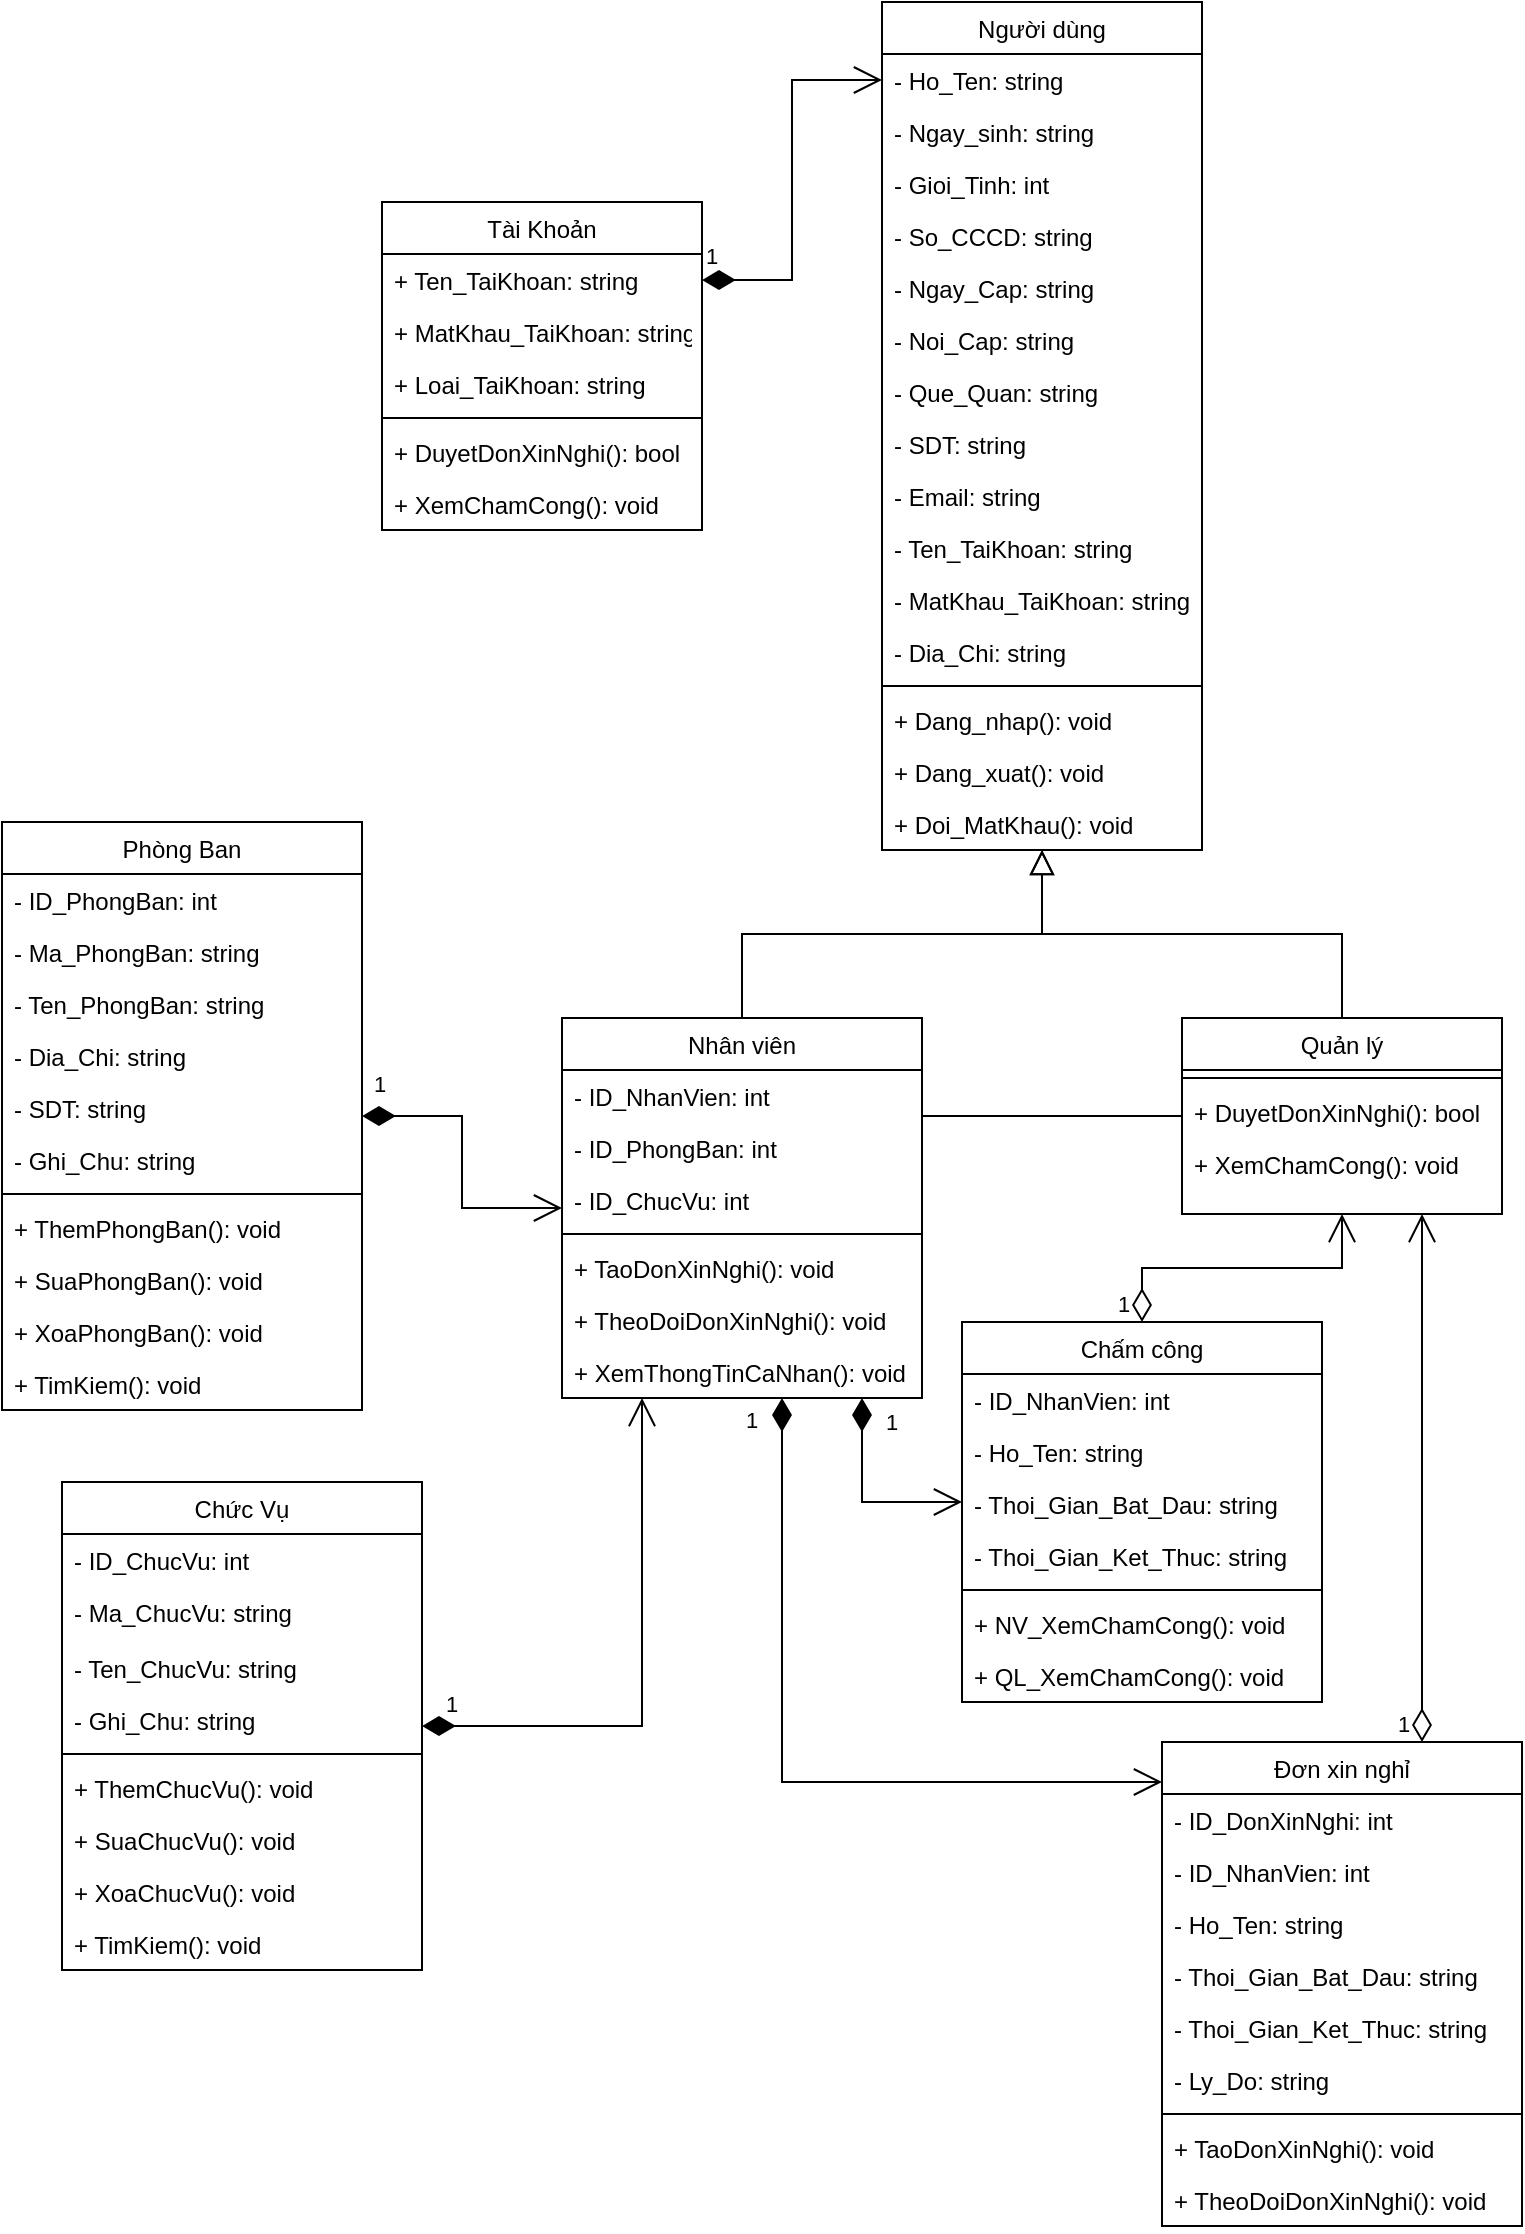 <mxfile version="24.9.1">
  <diagram id="C5RBs43oDa-KdzZeNtuy" name="Page-1">
    <mxGraphModel dx="2927" dy="1044" grid="1" gridSize="10" guides="1" tooltips="1" connect="1" arrows="1" fold="1" page="1" pageScale="1" pageWidth="827" pageHeight="1169" math="0" shadow="0">
      <root>
        <mxCell id="WIyWlLk6GJQsqaUBKTNV-0" />
        <mxCell id="WIyWlLk6GJQsqaUBKTNV-1" parent="WIyWlLk6GJQsqaUBKTNV-0" />
        <mxCell id="zkfFHV4jXpPFQw0GAbJ--0" value="Người dùng" style="swimlane;fontStyle=0;align=center;verticalAlign=top;childLayout=stackLayout;horizontal=1;startSize=26;horizontalStack=0;resizeParent=1;resizeLast=0;collapsible=1;marginBottom=0;rounded=0;shadow=0;strokeWidth=1;" parent="WIyWlLk6GJQsqaUBKTNV-1" vertex="1">
          <mxGeometry x="160" y="20" width="160" height="424" as="geometry">
            <mxRectangle x="230" y="140" width="160" height="26" as="alternateBounds" />
          </mxGeometry>
        </mxCell>
        <mxCell id="zkfFHV4jXpPFQw0GAbJ--1" value="- Ho_Ten: string" style="text;align=left;verticalAlign=top;spacingLeft=4;spacingRight=4;overflow=hidden;rotatable=0;points=[[0,0.5],[1,0.5]];portConstraint=eastwest;" parent="zkfFHV4jXpPFQw0GAbJ--0" vertex="1">
          <mxGeometry y="26" width="160" height="26" as="geometry" />
        </mxCell>
        <mxCell id="zkfFHV4jXpPFQw0GAbJ--2" value="- Ngay_sinh: string" style="text;align=left;verticalAlign=top;spacingLeft=4;spacingRight=4;overflow=hidden;rotatable=0;points=[[0,0.5],[1,0.5]];portConstraint=eastwest;rounded=0;shadow=0;html=0;" parent="zkfFHV4jXpPFQw0GAbJ--0" vertex="1">
          <mxGeometry y="52" width="160" height="26" as="geometry" />
        </mxCell>
        <mxCell id="fnEAp5z05uUQ6ZyN2LRO-5" value="- Gioi_Tinh: int" style="text;align=left;verticalAlign=top;spacingLeft=4;spacingRight=4;overflow=hidden;rotatable=0;points=[[0,0.5],[1,0.5]];portConstraint=eastwest;rounded=0;shadow=0;html=0;" vertex="1" parent="zkfFHV4jXpPFQw0GAbJ--0">
          <mxGeometry y="78" width="160" height="26" as="geometry" />
        </mxCell>
        <mxCell id="fnEAp5z05uUQ6ZyN2LRO-7" value="- So_CCCD: string" style="text;align=left;verticalAlign=top;spacingLeft=4;spacingRight=4;overflow=hidden;rotatable=0;points=[[0,0.5],[1,0.5]];portConstraint=eastwest;rounded=0;shadow=0;html=0;" vertex="1" parent="zkfFHV4jXpPFQw0GAbJ--0">
          <mxGeometry y="104" width="160" height="26" as="geometry" />
        </mxCell>
        <mxCell id="fnEAp5z05uUQ6ZyN2LRO-8" value="- Ngay_Cap: string" style="text;align=left;verticalAlign=top;spacingLeft=4;spacingRight=4;overflow=hidden;rotatable=0;points=[[0,0.5],[1,0.5]];portConstraint=eastwest;rounded=0;shadow=0;html=0;" vertex="1" parent="zkfFHV4jXpPFQw0GAbJ--0">
          <mxGeometry y="130" width="160" height="26" as="geometry" />
        </mxCell>
        <mxCell id="fnEAp5z05uUQ6ZyN2LRO-6" value="- Noi_Cap: string" style="text;align=left;verticalAlign=top;spacingLeft=4;spacingRight=4;overflow=hidden;rotatable=0;points=[[0,0.5],[1,0.5]];portConstraint=eastwest;rounded=0;shadow=0;html=0;" vertex="1" parent="zkfFHV4jXpPFQw0GAbJ--0">
          <mxGeometry y="156" width="160" height="26" as="geometry" />
        </mxCell>
        <mxCell id="zkfFHV4jXpPFQw0GAbJ--3" value="- Que_Quan: string" style="text;align=left;verticalAlign=top;spacingLeft=4;spacingRight=4;overflow=hidden;rotatable=0;points=[[0,0.5],[1,0.5]];portConstraint=eastwest;rounded=0;shadow=0;html=0;" parent="zkfFHV4jXpPFQw0GAbJ--0" vertex="1">
          <mxGeometry y="182" width="160" height="26" as="geometry" />
        </mxCell>
        <mxCell id="fnEAp5z05uUQ6ZyN2LRO-9" value="- SDT: string" style="text;align=left;verticalAlign=top;spacingLeft=4;spacingRight=4;overflow=hidden;rotatable=0;points=[[0,0.5],[1,0.5]];portConstraint=eastwest;rounded=0;shadow=0;html=0;" vertex="1" parent="zkfFHV4jXpPFQw0GAbJ--0">
          <mxGeometry y="208" width="160" height="26" as="geometry" />
        </mxCell>
        <mxCell id="fnEAp5z05uUQ6ZyN2LRO-11" value="- Email: string" style="text;align=left;verticalAlign=top;spacingLeft=4;spacingRight=4;overflow=hidden;rotatable=0;points=[[0,0.5],[1,0.5]];portConstraint=eastwest;rounded=0;shadow=0;html=0;" vertex="1" parent="zkfFHV4jXpPFQw0GAbJ--0">
          <mxGeometry y="234" width="160" height="26" as="geometry" />
        </mxCell>
        <mxCell id="fnEAp5z05uUQ6ZyN2LRO-18" value="- Ten_TaiKhoan: string" style="text;align=left;verticalAlign=top;spacingLeft=4;spacingRight=4;overflow=hidden;rotatable=0;points=[[0,0.5],[1,0.5]];portConstraint=eastwest;rounded=0;shadow=0;html=0;" vertex="1" parent="zkfFHV4jXpPFQw0GAbJ--0">
          <mxGeometry y="260" width="160" height="26" as="geometry" />
        </mxCell>
        <mxCell id="fnEAp5z05uUQ6ZyN2LRO-19" value="- MatKhau_TaiKhoan: string" style="text;align=left;verticalAlign=top;spacingLeft=4;spacingRight=4;overflow=hidden;rotatable=0;points=[[0,0.5],[1,0.5]];portConstraint=eastwest;rounded=0;shadow=0;html=0;" vertex="1" parent="zkfFHV4jXpPFQw0GAbJ--0">
          <mxGeometry y="286" width="160" height="26" as="geometry" />
        </mxCell>
        <mxCell id="fnEAp5z05uUQ6ZyN2LRO-10" value="- Dia_Chi: string" style="text;align=left;verticalAlign=top;spacingLeft=4;spacingRight=4;overflow=hidden;rotatable=0;points=[[0,0.5],[1,0.5]];portConstraint=eastwest;rounded=0;shadow=0;html=0;" vertex="1" parent="zkfFHV4jXpPFQw0GAbJ--0">
          <mxGeometry y="312" width="160" height="26" as="geometry" />
        </mxCell>
        <mxCell id="zkfFHV4jXpPFQw0GAbJ--4" value="" style="line;html=1;strokeWidth=1;align=left;verticalAlign=middle;spacingTop=-1;spacingLeft=3;spacingRight=3;rotatable=0;labelPosition=right;points=[];portConstraint=eastwest;" parent="zkfFHV4jXpPFQw0GAbJ--0" vertex="1">
          <mxGeometry y="338" width="160" height="8" as="geometry" />
        </mxCell>
        <mxCell id="fnEAp5z05uUQ6ZyN2LRO-12" value="+ Dang_nhap(): void" style="text;align=left;verticalAlign=top;spacingLeft=4;spacingRight=4;overflow=hidden;rotatable=0;points=[[0,0.5],[1,0.5]];portConstraint=eastwest;rounded=0;shadow=0;html=0;" vertex="1" parent="zkfFHV4jXpPFQw0GAbJ--0">
          <mxGeometry y="346" width="160" height="26" as="geometry" />
        </mxCell>
        <mxCell id="fnEAp5z05uUQ6ZyN2LRO-13" value="+ Dang_xuat(): void" style="text;align=left;verticalAlign=top;spacingLeft=4;spacingRight=4;overflow=hidden;rotatable=0;points=[[0,0.5],[1,0.5]];portConstraint=eastwest;rounded=0;shadow=0;html=0;" vertex="1" parent="zkfFHV4jXpPFQw0GAbJ--0">
          <mxGeometry y="372" width="160" height="26" as="geometry" />
        </mxCell>
        <mxCell id="fnEAp5z05uUQ6ZyN2LRO-14" value="+ Doi_MatKhau(): void" style="text;align=left;verticalAlign=top;spacingLeft=4;spacingRight=4;overflow=hidden;rotatable=0;points=[[0,0.5],[1,0.5]];portConstraint=eastwest;rounded=0;shadow=0;html=0;" vertex="1" parent="zkfFHV4jXpPFQw0GAbJ--0">
          <mxGeometry y="398" width="160" height="26" as="geometry" />
        </mxCell>
        <mxCell id="zkfFHV4jXpPFQw0GAbJ--6" value="Nhân viên" style="swimlane;fontStyle=0;align=center;verticalAlign=top;childLayout=stackLayout;horizontal=1;startSize=26;horizontalStack=0;resizeParent=1;resizeLast=0;collapsible=1;marginBottom=0;rounded=0;shadow=0;strokeWidth=1;" parent="WIyWlLk6GJQsqaUBKTNV-1" vertex="1">
          <mxGeometry y="528" width="180" height="190" as="geometry">
            <mxRectangle x="130" y="380" width="160" height="26" as="alternateBounds" />
          </mxGeometry>
        </mxCell>
        <mxCell id="zkfFHV4jXpPFQw0GAbJ--7" value="- ID_NhanVien: int" style="text;align=left;verticalAlign=top;spacingLeft=4;spacingRight=4;overflow=hidden;rotatable=0;points=[[0,0.5],[1,0.5]];portConstraint=eastwest;" parent="zkfFHV4jXpPFQw0GAbJ--6" vertex="1">
          <mxGeometry y="26" width="180" height="26" as="geometry" />
        </mxCell>
        <mxCell id="zkfFHV4jXpPFQw0GAbJ--8" value="- ID_PhongBan: int" style="text;align=left;verticalAlign=top;spacingLeft=4;spacingRight=4;overflow=hidden;rotatable=0;points=[[0,0.5],[1,0.5]];portConstraint=eastwest;rounded=0;shadow=0;html=0;" parent="zkfFHV4jXpPFQw0GAbJ--6" vertex="1">
          <mxGeometry y="52" width="180" height="26" as="geometry" />
        </mxCell>
        <mxCell id="fnEAp5z05uUQ6ZyN2LRO-16" value="- ID_ChucVu: int" style="text;align=left;verticalAlign=top;spacingLeft=4;spacingRight=4;overflow=hidden;rotatable=0;points=[[0,0.5],[1,0.5]];portConstraint=eastwest;rounded=0;shadow=0;html=0;" vertex="1" parent="zkfFHV4jXpPFQw0GAbJ--6">
          <mxGeometry y="78" width="180" height="26" as="geometry" />
        </mxCell>
        <mxCell id="zkfFHV4jXpPFQw0GAbJ--9" value="" style="line;html=1;strokeWidth=1;align=left;verticalAlign=middle;spacingTop=-1;spacingLeft=3;spacingRight=3;rotatable=0;labelPosition=right;points=[];portConstraint=eastwest;" parent="zkfFHV4jXpPFQw0GAbJ--6" vertex="1">
          <mxGeometry y="104" width="180" height="8" as="geometry" />
        </mxCell>
        <mxCell id="fnEAp5z05uUQ6ZyN2LRO-22" value="+ TaoDonXinNghi(): void" style="text;align=left;verticalAlign=top;spacingLeft=4;spacingRight=4;overflow=hidden;rotatable=0;points=[[0,0.5],[1,0.5]];portConstraint=eastwest;" vertex="1" parent="zkfFHV4jXpPFQw0GAbJ--6">
          <mxGeometry y="112" width="180" height="26" as="geometry" />
        </mxCell>
        <mxCell id="fnEAp5z05uUQ6ZyN2LRO-23" value="+ TheoDoiDonXinNghi(): void" style="text;align=left;verticalAlign=top;spacingLeft=4;spacingRight=4;overflow=hidden;rotatable=0;points=[[0,0.5],[1,0.5]];portConstraint=eastwest;" vertex="1" parent="zkfFHV4jXpPFQw0GAbJ--6">
          <mxGeometry y="138" width="180" height="26" as="geometry" />
        </mxCell>
        <mxCell id="fnEAp5z05uUQ6ZyN2LRO-24" value="+ XemThongTinCaNhan(): void" style="text;align=left;verticalAlign=top;spacingLeft=4;spacingRight=4;overflow=hidden;rotatable=0;points=[[0,0.5],[1,0.5]];portConstraint=eastwest;" vertex="1" parent="zkfFHV4jXpPFQw0GAbJ--6">
          <mxGeometry y="164" width="180" height="26" as="geometry" />
        </mxCell>
        <mxCell id="zkfFHV4jXpPFQw0GAbJ--12" value="" style="endArrow=block;endSize=10;endFill=0;shadow=0;strokeWidth=1;rounded=0;curved=0;edgeStyle=elbowEdgeStyle;elbow=vertical;" parent="WIyWlLk6GJQsqaUBKTNV-1" source="zkfFHV4jXpPFQw0GAbJ--6" target="zkfFHV4jXpPFQw0GAbJ--0" edge="1">
          <mxGeometry width="160" relative="1" as="geometry">
            <mxPoint x="200" y="515" as="sourcePoint" />
            <mxPoint x="300" y="570" as="targetPoint" />
          </mxGeometry>
        </mxCell>
        <mxCell id="zkfFHV4jXpPFQw0GAbJ--13" value="Quản lý" style="swimlane;fontStyle=0;align=center;verticalAlign=top;childLayout=stackLayout;horizontal=1;startSize=26;horizontalStack=0;resizeParent=1;resizeLast=0;collapsible=1;marginBottom=0;rounded=0;shadow=0;strokeWidth=1;" parent="WIyWlLk6GJQsqaUBKTNV-1" vertex="1">
          <mxGeometry x="310" y="528" width="160" height="98" as="geometry">
            <mxRectangle x="340" y="380" width="170" height="26" as="alternateBounds" />
          </mxGeometry>
        </mxCell>
        <mxCell id="zkfFHV4jXpPFQw0GAbJ--15" value="" style="line;html=1;strokeWidth=1;align=left;verticalAlign=middle;spacingTop=-1;spacingLeft=3;spacingRight=3;rotatable=0;labelPosition=right;points=[];portConstraint=eastwest;" parent="zkfFHV4jXpPFQw0GAbJ--13" vertex="1">
          <mxGeometry y="26" width="160" height="8" as="geometry" />
        </mxCell>
        <mxCell id="fnEAp5z05uUQ6ZyN2LRO-20" value="+ DuyetDonXinNghi(): bool" style="text;align=left;verticalAlign=top;spacingLeft=4;spacingRight=4;overflow=hidden;rotatable=0;points=[[0,0.5],[1,0.5]];portConstraint=eastwest;" vertex="1" parent="zkfFHV4jXpPFQw0GAbJ--13">
          <mxGeometry y="34" width="160" height="26" as="geometry" />
        </mxCell>
        <mxCell id="fnEAp5z05uUQ6ZyN2LRO-21" value="+ XemChamCong(): void" style="text;align=left;verticalAlign=top;spacingLeft=4;spacingRight=4;overflow=hidden;rotatable=0;points=[[0,0.5],[1,0.5]];portConstraint=eastwest;" vertex="1" parent="zkfFHV4jXpPFQw0GAbJ--13">
          <mxGeometry y="60" width="160" height="26" as="geometry" />
        </mxCell>
        <mxCell id="zkfFHV4jXpPFQw0GAbJ--16" value="" style="endArrow=block;endSize=10;endFill=0;shadow=0;strokeWidth=1;rounded=0;curved=0;edgeStyle=elbowEdgeStyle;elbow=vertical;" parent="WIyWlLk6GJQsqaUBKTNV-1" source="zkfFHV4jXpPFQw0GAbJ--13" target="zkfFHV4jXpPFQw0GAbJ--0" edge="1">
          <mxGeometry width="160" relative="1" as="geometry">
            <mxPoint x="210" y="685" as="sourcePoint" />
            <mxPoint x="300" y="570" as="targetPoint" />
          </mxGeometry>
        </mxCell>
        <mxCell id="fnEAp5z05uUQ6ZyN2LRO-28" value="" style="endArrow=none;html=1;rounded=0;entryX=0;entryY=0.5;entryDx=0;entryDy=0;" edge="1" parent="WIyWlLk6GJQsqaUBKTNV-1" target="zkfFHV4jXpPFQw0GAbJ--13">
          <mxGeometry width="50" height="50" relative="1" as="geometry">
            <mxPoint x="180" y="577" as="sourcePoint" />
            <mxPoint x="360" y="720.5" as="targetPoint" />
          </mxGeometry>
        </mxCell>
        <mxCell id="fnEAp5z05uUQ6ZyN2LRO-29" value="Chức Vụ" style="swimlane;fontStyle=0;align=center;verticalAlign=top;childLayout=stackLayout;horizontal=1;startSize=26;horizontalStack=0;resizeParent=1;resizeLast=0;collapsible=1;marginBottom=0;rounded=0;shadow=0;strokeWidth=1;" vertex="1" parent="WIyWlLk6GJQsqaUBKTNV-1">
          <mxGeometry x="-250" y="760" width="180" height="244" as="geometry">
            <mxRectangle x="130" y="380" width="160" height="26" as="alternateBounds" />
          </mxGeometry>
        </mxCell>
        <mxCell id="fnEAp5z05uUQ6ZyN2LRO-32" value="- ID_ChucVu: int" style="text;align=left;verticalAlign=top;spacingLeft=4;spacingRight=4;overflow=hidden;rotatable=0;points=[[0,0.5],[1,0.5]];portConstraint=eastwest;rounded=0;shadow=0;html=0;" vertex="1" parent="fnEAp5z05uUQ6ZyN2LRO-29">
          <mxGeometry y="26" width="180" height="26" as="geometry" />
        </mxCell>
        <mxCell id="fnEAp5z05uUQ6ZyN2LRO-30" value="- Ma_ChucVu: string" style="text;align=left;verticalAlign=top;spacingLeft=4;spacingRight=4;overflow=hidden;rotatable=0;points=[[0,0.5],[1,0.5]];portConstraint=eastwest;" vertex="1" parent="fnEAp5z05uUQ6ZyN2LRO-29">
          <mxGeometry y="52" width="180" height="28" as="geometry" />
        </mxCell>
        <mxCell id="fnEAp5z05uUQ6ZyN2LRO-31" value="- Ten_ChucVu: string" style="text;align=left;verticalAlign=top;spacingLeft=4;spacingRight=4;overflow=hidden;rotatable=0;points=[[0,0.5],[1,0.5]];portConstraint=eastwest;rounded=0;shadow=0;html=0;" vertex="1" parent="fnEAp5z05uUQ6ZyN2LRO-29">
          <mxGeometry y="80" width="180" height="26" as="geometry" />
        </mxCell>
        <mxCell id="fnEAp5z05uUQ6ZyN2LRO-37" value="- Ghi_Chu: string" style="text;align=left;verticalAlign=top;spacingLeft=4;spacingRight=4;overflow=hidden;rotatable=0;points=[[0,0.5],[1,0.5]];portConstraint=eastwest;rounded=0;shadow=0;html=0;" vertex="1" parent="fnEAp5z05uUQ6ZyN2LRO-29">
          <mxGeometry y="106" width="180" height="26" as="geometry" />
        </mxCell>
        <mxCell id="fnEAp5z05uUQ6ZyN2LRO-33" value="" style="line;html=1;strokeWidth=1;align=left;verticalAlign=middle;spacingTop=-1;spacingLeft=3;spacingRight=3;rotatable=0;labelPosition=right;points=[];portConstraint=eastwest;" vertex="1" parent="fnEAp5z05uUQ6ZyN2LRO-29">
          <mxGeometry y="132" width="180" height="8" as="geometry" />
        </mxCell>
        <mxCell id="fnEAp5z05uUQ6ZyN2LRO-34" value="+ ThemChucVu(): void" style="text;align=left;verticalAlign=top;spacingLeft=4;spacingRight=4;overflow=hidden;rotatable=0;points=[[0,0.5],[1,0.5]];portConstraint=eastwest;" vertex="1" parent="fnEAp5z05uUQ6ZyN2LRO-29">
          <mxGeometry y="140" width="180" height="26" as="geometry" />
        </mxCell>
        <mxCell id="fnEAp5z05uUQ6ZyN2LRO-35" value="+ SuaChucVu(): void" style="text;align=left;verticalAlign=top;spacingLeft=4;spacingRight=4;overflow=hidden;rotatable=0;points=[[0,0.5],[1,0.5]];portConstraint=eastwest;" vertex="1" parent="fnEAp5z05uUQ6ZyN2LRO-29">
          <mxGeometry y="166" width="180" height="26" as="geometry" />
        </mxCell>
        <mxCell id="fnEAp5z05uUQ6ZyN2LRO-36" value="+ XoaChucVu(): void" style="text;align=left;verticalAlign=top;spacingLeft=4;spacingRight=4;overflow=hidden;rotatable=0;points=[[0,0.5],[1,0.5]];portConstraint=eastwest;" vertex="1" parent="fnEAp5z05uUQ6ZyN2LRO-29">
          <mxGeometry y="192" width="180" height="26" as="geometry" />
        </mxCell>
        <mxCell id="fnEAp5z05uUQ6ZyN2LRO-38" value="+ TimKiem(): void" style="text;align=left;verticalAlign=top;spacingLeft=4;spacingRight=4;overflow=hidden;rotatable=0;points=[[0,0.5],[1,0.5]];portConstraint=eastwest;" vertex="1" parent="fnEAp5z05uUQ6ZyN2LRO-29">
          <mxGeometry y="218" width="180" height="26" as="geometry" />
        </mxCell>
        <mxCell id="fnEAp5z05uUQ6ZyN2LRO-39" value="Phòng Ban" style="swimlane;fontStyle=0;align=center;verticalAlign=top;childLayout=stackLayout;horizontal=1;startSize=26;horizontalStack=0;resizeParent=1;resizeLast=0;collapsible=1;marginBottom=0;rounded=0;shadow=0;strokeWidth=1;" vertex="1" parent="WIyWlLk6GJQsqaUBKTNV-1">
          <mxGeometry x="-280" y="430" width="180" height="294" as="geometry">
            <mxRectangle x="130" y="380" width="160" height="26" as="alternateBounds" />
          </mxGeometry>
        </mxCell>
        <mxCell id="fnEAp5z05uUQ6ZyN2LRO-40" value="- ID_PhongBan: int" style="text;align=left;verticalAlign=top;spacingLeft=4;spacingRight=4;overflow=hidden;rotatable=0;points=[[0,0.5],[1,0.5]];portConstraint=eastwest;rounded=0;shadow=0;html=0;" vertex="1" parent="fnEAp5z05uUQ6ZyN2LRO-39">
          <mxGeometry y="26" width="180" height="26" as="geometry" />
        </mxCell>
        <mxCell id="fnEAp5z05uUQ6ZyN2LRO-41" value="- Ma_PhongBan: string" style="text;align=left;verticalAlign=top;spacingLeft=4;spacingRight=4;overflow=hidden;rotatable=0;points=[[0,0.5],[1,0.5]];portConstraint=eastwest;" vertex="1" parent="fnEAp5z05uUQ6ZyN2LRO-39">
          <mxGeometry y="52" width="180" height="26" as="geometry" />
        </mxCell>
        <mxCell id="fnEAp5z05uUQ6ZyN2LRO-42" value="- Ten_PhongBan: string" style="text;align=left;verticalAlign=top;spacingLeft=4;spacingRight=4;overflow=hidden;rotatable=0;points=[[0,0.5],[1,0.5]];portConstraint=eastwest;rounded=0;shadow=0;html=0;" vertex="1" parent="fnEAp5z05uUQ6ZyN2LRO-39">
          <mxGeometry y="78" width="180" height="26" as="geometry" />
        </mxCell>
        <mxCell id="fnEAp5z05uUQ6ZyN2LRO-49" value="- Dia_Chi: string" style="text;align=left;verticalAlign=top;spacingLeft=4;spacingRight=4;overflow=hidden;rotatable=0;points=[[0,0.5],[1,0.5]];portConstraint=eastwest;rounded=0;shadow=0;html=0;" vertex="1" parent="fnEAp5z05uUQ6ZyN2LRO-39">
          <mxGeometry y="104" width="180" height="26" as="geometry" />
        </mxCell>
        <mxCell id="fnEAp5z05uUQ6ZyN2LRO-50" value="- SDT: string" style="text;align=left;verticalAlign=top;spacingLeft=4;spacingRight=4;overflow=hidden;rotatable=0;points=[[0,0.5],[1,0.5]];portConstraint=eastwest;rounded=0;shadow=0;html=0;" vertex="1" parent="fnEAp5z05uUQ6ZyN2LRO-39">
          <mxGeometry y="130" width="180" height="26" as="geometry" />
        </mxCell>
        <mxCell id="fnEAp5z05uUQ6ZyN2LRO-43" value="- Ghi_Chu: string" style="text;align=left;verticalAlign=top;spacingLeft=4;spacingRight=4;overflow=hidden;rotatable=0;points=[[0,0.5],[1,0.5]];portConstraint=eastwest;rounded=0;shadow=0;html=0;" vertex="1" parent="fnEAp5z05uUQ6ZyN2LRO-39">
          <mxGeometry y="156" width="180" height="26" as="geometry" />
        </mxCell>
        <mxCell id="fnEAp5z05uUQ6ZyN2LRO-44" value="" style="line;html=1;strokeWidth=1;align=left;verticalAlign=middle;spacingTop=-1;spacingLeft=3;spacingRight=3;rotatable=0;labelPosition=right;points=[];portConstraint=eastwest;" vertex="1" parent="fnEAp5z05uUQ6ZyN2LRO-39">
          <mxGeometry y="182" width="180" height="8" as="geometry" />
        </mxCell>
        <mxCell id="fnEAp5z05uUQ6ZyN2LRO-45" value="+ ThemPhongBan(): void" style="text;align=left;verticalAlign=top;spacingLeft=4;spacingRight=4;overflow=hidden;rotatable=0;points=[[0,0.5],[1,0.5]];portConstraint=eastwest;" vertex="1" parent="fnEAp5z05uUQ6ZyN2LRO-39">
          <mxGeometry y="190" width="180" height="26" as="geometry" />
        </mxCell>
        <mxCell id="fnEAp5z05uUQ6ZyN2LRO-46" value="+ SuaPhongBan(): void" style="text;align=left;verticalAlign=top;spacingLeft=4;spacingRight=4;overflow=hidden;rotatable=0;points=[[0,0.5],[1,0.5]];portConstraint=eastwest;" vertex="1" parent="fnEAp5z05uUQ6ZyN2LRO-39">
          <mxGeometry y="216" width="180" height="26" as="geometry" />
        </mxCell>
        <mxCell id="fnEAp5z05uUQ6ZyN2LRO-47" value="+ XoaPhongBan(): void" style="text;align=left;verticalAlign=top;spacingLeft=4;spacingRight=4;overflow=hidden;rotatable=0;points=[[0,0.5],[1,0.5]];portConstraint=eastwest;" vertex="1" parent="fnEAp5z05uUQ6ZyN2LRO-39">
          <mxGeometry y="242" width="180" height="26" as="geometry" />
        </mxCell>
        <mxCell id="fnEAp5z05uUQ6ZyN2LRO-48" value="+ TimKiem(): void" style="text;align=left;verticalAlign=top;spacingLeft=4;spacingRight=4;overflow=hidden;rotatable=0;points=[[0,0.5],[1,0.5]];portConstraint=eastwest;" vertex="1" parent="fnEAp5z05uUQ6ZyN2LRO-39">
          <mxGeometry y="268" width="180" height="26" as="geometry" />
        </mxCell>
        <mxCell id="fnEAp5z05uUQ6ZyN2LRO-51" value="Đơn xin nghỉ" style="swimlane;fontStyle=0;align=center;verticalAlign=top;childLayout=stackLayout;horizontal=1;startSize=26;horizontalStack=0;resizeParent=1;resizeLast=0;collapsible=1;marginBottom=0;rounded=0;shadow=0;strokeWidth=1;" vertex="1" parent="WIyWlLk6GJQsqaUBKTNV-1">
          <mxGeometry x="300" y="890" width="180" height="242" as="geometry">
            <mxRectangle x="130" y="380" width="160" height="26" as="alternateBounds" />
          </mxGeometry>
        </mxCell>
        <mxCell id="fnEAp5z05uUQ6ZyN2LRO-52" value="- ID_DonXinNghi: int" style="text;align=left;verticalAlign=top;spacingLeft=4;spacingRight=4;overflow=hidden;rotatable=0;points=[[0,0.5],[1,0.5]];portConstraint=eastwest;rounded=0;shadow=0;html=0;" vertex="1" parent="fnEAp5z05uUQ6ZyN2LRO-51">
          <mxGeometry y="26" width="180" height="26" as="geometry" />
        </mxCell>
        <mxCell id="fnEAp5z05uUQ6ZyN2LRO-63" value="- ID_NhanVien: int" style="text;align=left;verticalAlign=top;spacingLeft=4;spacingRight=4;overflow=hidden;rotatable=0;points=[[0,0.5],[1,0.5]];portConstraint=eastwest;rounded=0;shadow=0;html=0;" vertex="1" parent="fnEAp5z05uUQ6ZyN2LRO-51">
          <mxGeometry y="52" width="180" height="26" as="geometry" />
        </mxCell>
        <mxCell id="fnEAp5z05uUQ6ZyN2LRO-73" value="- Ho_Ten: string" style="text;align=left;verticalAlign=top;spacingLeft=4;spacingRight=4;overflow=hidden;rotatable=0;points=[[0,0.5],[1,0.5]];portConstraint=eastwest;rounded=0;shadow=0;html=0;" vertex="1" parent="fnEAp5z05uUQ6ZyN2LRO-51">
          <mxGeometry y="78" width="180" height="26" as="geometry" />
        </mxCell>
        <mxCell id="fnEAp5z05uUQ6ZyN2LRO-54" value="- Thoi_Gian_Bat_Dau: string" style="text;align=left;verticalAlign=top;spacingLeft=4;spacingRight=4;overflow=hidden;rotatable=0;points=[[0,0.5],[1,0.5]];portConstraint=eastwest;rounded=0;shadow=0;html=0;" vertex="1" parent="fnEAp5z05uUQ6ZyN2LRO-51">
          <mxGeometry y="104" width="180" height="26" as="geometry" />
        </mxCell>
        <mxCell id="fnEAp5z05uUQ6ZyN2LRO-55" value="- Thoi_Gian_Ket_Thuc: string" style="text;align=left;verticalAlign=top;spacingLeft=4;spacingRight=4;overflow=hidden;rotatable=0;points=[[0,0.5],[1,0.5]];portConstraint=eastwest;rounded=0;shadow=0;html=0;" vertex="1" parent="fnEAp5z05uUQ6ZyN2LRO-51">
          <mxGeometry y="130" width="180" height="26" as="geometry" />
        </mxCell>
        <mxCell id="fnEAp5z05uUQ6ZyN2LRO-57" value="- Ly_Do: string" style="text;align=left;verticalAlign=top;spacingLeft=4;spacingRight=4;overflow=hidden;rotatable=0;points=[[0,0.5],[1,0.5]];portConstraint=eastwest;rounded=0;shadow=0;html=0;" vertex="1" parent="fnEAp5z05uUQ6ZyN2LRO-51">
          <mxGeometry y="156" width="180" height="26" as="geometry" />
        </mxCell>
        <mxCell id="fnEAp5z05uUQ6ZyN2LRO-58" value="" style="line;html=1;strokeWidth=1;align=left;verticalAlign=middle;spacingTop=-1;spacingLeft=3;spacingRight=3;rotatable=0;labelPosition=right;points=[];portConstraint=eastwest;" vertex="1" parent="fnEAp5z05uUQ6ZyN2LRO-51">
          <mxGeometry y="182" width="180" height="8" as="geometry" />
        </mxCell>
        <mxCell id="fnEAp5z05uUQ6ZyN2LRO-59" value="+ TaoDonXinNghi(): void" style="text;align=left;verticalAlign=top;spacingLeft=4;spacingRight=4;overflow=hidden;rotatable=0;points=[[0,0.5],[1,0.5]];portConstraint=eastwest;" vertex="1" parent="fnEAp5z05uUQ6ZyN2LRO-51">
          <mxGeometry y="190" width="180" height="26" as="geometry" />
        </mxCell>
        <mxCell id="fnEAp5z05uUQ6ZyN2LRO-62" value="+ TheoDoiDonXinNghi(): void" style="text;align=left;verticalAlign=top;spacingLeft=4;spacingRight=4;overflow=hidden;rotatable=0;points=[[0,0.5],[1,0.5]];portConstraint=eastwest;" vertex="1" parent="fnEAp5z05uUQ6ZyN2LRO-51">
          <mxGeometry y="216" width="180" height="26" as="geometry" />
        </mxCell>
        <mxCell id="fnEAp5z05uUQ6ZyN2LRO-64" value="Chấm công" style="swimlane;fontStyle=0;align=center;verticalAlign=top;childLayout=stackLayout;horizontal=1;startSize=26;horizontalStack=0;resizeParent=1;resizeLast=0;collapsible=1;marginBottom=0;rounded=0;shadow=0;strokeWidth=1;" vertex="1" parent="WIyWlLk6GJQsqaUBKTNV-1">
          <mxGeometry x="200" y="680" width="180" height="190" as="geometry">
            <mxRectangle x="130" y="380" width="160" height="26" as="alternateBounds" />
          </mxGeometry>
        </mxCell>
        <mxCell id="fnEAp5z05uUQ6ZyN2LRO-66" value="- ID_NhanVien: int" style="text;align=left;verticalAlign=top;spacingLeft=4;spacingRight=4;overflow=hidden;rotatable=0;points=[[0,0.5],[1,0.5]];portConstraint=eastwest;rounded=0;shadow=0;html=0;" vertex="1" parent="fnEAp5z05uUQ6ZyN2LRO-64">
          <mxGeometry y="26" width="180" height="26" as="geometry" />
        </mxCell>
        <mxCell id="fnEAp5z05uUQ6ZyN2LRO-69" value="- Ho_Ten: string" style="text;align=left;verticalAlign=top;spacingLeft=4;spacingRight=4;overflow=hidden;rotatable=0;points=[[0,0.5],[1,0.5]];portConstraint=eastwest;rounded=0;shadow=0;html=0;" vertex="1" parent="fnEAp5z05uUQ6ZyN2LRO-64">
          <mxGeometry y="52" width="180" height="26" as="geometry" />
        </mxCell>
        <mxCell id="fnEAp5z05uUQ6ZyN2LRO-67" value="- Thoi_Gian_Bat_Dau: string" style="text;align=left;verticalAlign=top;spacingLeft=4;spacingRight=4;overflow=hidden;rotatable=0;points=[[0,0.5],[1,0.5]];portConstraint=eastwest;rounded=0;shadow=0;html=0;" vertex="1" parent="fnEAp5z05uUQ6ZyN2LRO-64">
          <mxGeometry y="78" width="180" height="26" as="geometry" />
        </mxCell>
        <mxCell id="fnEAp5z05uUQ6ZyN2LRO-68" value="- Thoi_Gian_Ket_Thuc: string" style="text;align=left;verticalAlign=top;spacingLeft=4;spacingRight=4;overflow=hidden;rotatable=0;points=[[0,0.5],[1,0.5]];portConstraint=eastwest;rounded=0;shadow=0;html=0;" vertex="1" parent="fnEAp5z05uUQ6ZyN2LRO-64">
          <mxGeometry y="104" width="180" height="26" as="geometry" />
        </mxCell>
        <mxCell id="fnEAp5z05uUQ6ZyN2LRO-70" value="" style="line;html=1;strokeWidth=1;align=left;verticalAlign=middle;spacingTop=-1;spacingLeft=3;spacingRight=3;rotatable=0;labelPosition=right;points=[];portConstraint=eastwest;" vertex="1" parent="fnEAp5z05uUQ6ZyN2LRO-64">
          <mxGeometry y="130" width="180" height="8" as="geometry" />
        </mxCell>
        <mxCell id="fnEAp5z05uUQ6ZyN2LRO-71" value="+ NV_XemChamCong(): void" style="text;align=left;verticalAlign=top;spacingLeft=4;spacingRight=4;overflow=hidden;rotatable=0;points=[[0,0.5],[1,0.5]];portConstraint=eastwest;" vertex="1" parent="fnEAp5z05uUQ6ZyN2LRO-64">
          <mxGeometry y="138" width="180" height="26" as="geometry" />
        </mxCell>
        <mxCell id="fnEAp5z05uUQ6ZyN2LRO-72" value="+ QL_XemChamCong(): void" style="text;align=left;verticalAlign=top;spacingLeft=4;spacingRight=4;overflow=hidden;rotatable=0;points=[[0,0.5],[1,0.5]];portConstraint=eastwest;" vertex="1" parent="fnEAp5z05uUQ6ZyN2LRO-64">
          <mxGeometry y="164" width="180" height="26" as="geometry" />
        </mxCell>
        <mxCell id="fnEAp5z05uUQ6ZyN2LRO-74" value="Tài Khoản" style="swimlane;fontStyle=0;align=center;verticalAlign=top;childLayout=stackLayout;horizontal=1;startSize=26;horizontalStack=0;resizeParent=1;resizeLast=0;collapsible=1;marginBottom=0;rounded=0;shadow=0;strokeWidth=1;" vertex="1" parent="WIyWlLk6GJQsqaUBKTNV-1">
          <mxGeometry x="-90" y="120" width="160" height="164" as="geometry">
            <mxRectangle x="340" y="380" width="170" height="26" as="alternateBounds" />
          </mxGeometry>
        </mxCell>
        <mxCell id="fnEAp5z05uUQ6ZyN2LRO-78" value="+ Ten_TaiKhoan: string" style="text;align=left;verticalAlign=top;spacingLeft=4;spacingRight=4;overflow=hidden;rotatable=0;points=[[0,0.5],[1,0.5]];portConstraint=eastwest;" vertex="1" parent="fnEAp5z05uUQ6ZyN2LRO-74">
          <mxGeometry y="26" width="160" height="26" as="geometry" />
        </mxCell>
        <mxCell id="fnEAp5z05uUQ6ZyN2LRO-79" value="+ MatKhau_TaiKhoan: string" style="text;align=left;verticalAlign=top;spacingLeft=4;spacingRight=4;overflow=hidden;rotatable=0;points=[[0,0.5],[1,0.5]];portConstraint=eastwest;" vertex="1" parent="fnEAp5z05uUQ6ZyN2LRO-74">
          <mxGeometry y="52" width="160" height="26" as="geometry" />
        </mxCell>
        <mxCell id="fnEAp5z05uUQ6ZyN2LRO-80" value="+ Loai_TaiKhoan: string" style="text;align=left;verticalAlign=top;spacingLeft=4;spacingRight=4;overflow=hidden;rotatable=0;points=[[0,0.5],[1,0.5]];portConstraint=eastwest;" vertex="1" parent="fnEAp5z05uUQ6ZyN2LRO-74">
          <mxGeometry y="78" width="160" height="26" as="geometry" />
        </mxCell>
        <mxCell id="fnEAp5z05uUQ6ZyN2LRO-75" value="" style="line;html=1;strokeWidth=1;align=left;verticalAlign=middle;spacingTop=-1;spacingLeft=3;spacingRight=3;rotatable=0;labelPosition=right;points=[];portConstraint=eastwest;" vertex="1" parent="fnEAp5z05uUQ6ZyN2LRO-74">
          <mxGeometry y="104" width="160" height="8" as="geometry" />
        </mxCell>
        <mxCell id="fnEAp5z05uUQ6ZyN2LRO-76" value="+ DuyetDonXinNghi(): bool" style="text;align=left;verticalAlign=top;spacingLeft=4;spacingRight=4;overflow=hidden;rotatable=0;points=[[0,0.5],[1,0.5]];portConstraint=eastwest;" vertex="1" parent="fnEAp5z05uUQ6ZyN2LRO-74">
          <mxGeometry y="112" width="160" height="26" as="geometry" />
        </mxCell>
        <mxCell id="fnEAp5z05uUQ6ZyN2LRO-77" value="+ XemChamCong(): void" style="text;align=left;verticalAlign=top;spacingLeft=4;spacingRight=4;overflow=hidden;rotatable=0;points=[[0,0.5],[1,0.5]];portConstraint=eastwest;" vertex="1" parent="fnEAp5z05uUQ6ZyN2LRO-74">
          <mxGeometry y="138" width="160" height="26" as="geometry" />
        </mxCell>
        <mxCell id="fnEAp5z05uUQ6ZyN2LRO-83" value="1" style="endArrow=open;html=1;endSize=12;startArrow=diamondThin;startSize=14;startFill=1;edgeStyle=orthogonalEdgeStyle;align=left;verticalAlign=bottom;rounded=0;" edge="1" parent="WIyWlLk6GJQsqaUBKTNV-1" source="fnEAp5z05uUQ6ZyN2LRO-78" target="zkfFHV4jXpPFQw0GAbJ--1">
          <mxGeometry x="-1" y="3" relative="1" as="geometry">
            <mxPoint x="400" y="240" as="sourcePoint" />
            <mxPoint x="560" y="240" as="targetPoint" />
          </mxGeometry>
        </mxCell>
        <mxCell id="fnEAp5z05uUQ6ZyN2LRO-84" value="1" style="endArrow=open;html=1;endSize=12;startArrow=diamondThin;startSize=14;startFill=1;edgeStyle=orthogonalEdgeStyle;align=left;verticalAlign=bottom;rounded=0;" edge="1" parent="WIyWlLk6GJQsqaUBKTNV-1" source="fnEAp5z05uUQ6ZyN2LRO-29" target="zkfFHV4jXpPFQw0GAbJ--6">
          <mxGeometry x="-0.926" y="2" relative="1" as="geometry">
            <mxPoint x="350" y="890" as="sourcePoint" />
            <mxPoint x="200" y="890" as="targetPoint" />
            <Array as="points">
              <mxPoint x="40" y="882" />
            </Array>
            <mxPoint as="offset" />
          </mxGeometry>
        </mxCell>
        <mxCell id="fnEAp5z05uUQ6ZyN2LRO-85" value="1" style="endArrow=open;html=1;endSize=12;startArrow=diamondThin;startSize=14;startFill=1;edgeStyle=orthogonalEdgeStyle;align=left;verticalAlign=bottom;rounded=0;" edge="1" parent="WIyWlLk6GJQsqaUBKTNV-1" source="zkfFHV4jXpPFQw0GAbJ--6" target="fnEAp5z05uUQ6ZyN2LRO-51">
          <mxGeometry x="-0.895" y="-20" relative="1" as="geometry">
            <mxPoint x="160" y="872" as="sourcePoint" />
            <mxPoint x="160" y="960" as="targetPoint" />
            <Array as="points">
              <mxPoint x="110" y="910" />
            </Array>
            <mxPoint as="offset" />
          </mxGeometry>
        </mxCell>
        <mxCell id="fnEAp5z05uUQ6ZyN2LRO-86" value="1" style="endArrow=open;html=1;endSize=12;startArrow=diamondThin;startSize=14;startFill=1;edgeStyle=orthogonalEdgeStyle;align=left;verticalAlign=bottom;rounded=0;" edge="1" parent="WIyWlLk6GJQsqaUBKTNV-1" source="fnEAp5z05uUQ6ZyN2LRO-39" target="zkfFHV4jXpPFQw0GAbJ--6">
          <mxGeometry x="-0.943" y="7" relative="1" as="geometry">
            <mxPoint x="-90" y="951" as="sourcePoint" />
            <mxPoint x="70" y="777" as="targetPoint" />
            <mxPoint as="offset" />
          </mxGeometry>
        </mxCell>
        <mxCell id="fnEAp5z05uUQ6ZyN2LRO-87" value="1" style="endArrow=open;html=1;endSize=12;startArrow=diamondThin;startSize=14;startFill=1;edgeStyle=orthogonalEdgeStyle;align=left;verticalAlign=bottom;rounded=0;" edge="1" parent="WIyWlLk6GJQsqaUBKTNV-1" source="zkfFHV4jXpPFQw0GAbJ--6" target="fnEAp5z05uUQ6ZyN2LRO-64">
          <mxGeometry x="-0.6" y="10" relative="1" as="geometry">
            <mxPoint x="160" y="960" as="sourcePoint" />
            <mxPoint x="160" y="872" as="targetPoint" />
            <Array as="points">
              <mxPoint x="150" y="770" />
              <mxPoint x="360" y="770" />
            </Array>
            <mxPoint as="offset" />
          </mxGeometry>
        </mxCell>
        <mxCell id="fnEAp5z05uUQ6ZyN2LRO-88" value="1" style="endArrow=open;html=1;endSize=12;startArrow=diamondThin;startSize=14;startFill=0;edgeStyle=orthogonalEdgeStyle;align=left;verticalAlign=bottom;rounded=0;" edge="1" parent="WIyWlLk6GJQsqaUBKTNV-1" source="fnEAp5z05uUQ6ZyN2LRO-64" target="zkfFHV4jXpPFQw0GAbJ--13">
          <mxGeometry x="-1" y="14" relative="1" as="geometry">
            <mxPoint x="400" y="790" as="sourcePoint" />
            <mxPoint x="240" y="790" as="targetPoint" />
            <mxPoint as="offset" />
          </mxGeometry>
        </mxCell>
        <mxCell id="fnEAp5z05uUQ6ZyN2LRO-89" value="1" style="endArrow=open;html=1;endSize=12;startArrow=diamondThin;startSize=14;startFill=0;edgeStyle=orthogonalEdgeStyle;align=left;verticalAlign=bottom;rounded=0;" edge="1" parent="WIyWlLk6GJQsqaUBKTNV-1" source="fnEAp5z05uUQ6ZyN2LRO-51" target="zkfFHV4jXpPFQw0GAbJ--13">
          <mxGeometry x="-1" y="14" relative="1" as="geometry">
            <mxPoint x="300" y="690" as="sourcePoint" />
            <mxPoint x="400" y="636" as="targetPoint" />
            <Array as="points">
              <mxPoint x="430" y="760" />
              <mxPoint x="430" y="760" />
            </Array>
            <mxPoint as="offset" />
          </mxGeometry>
        </mxCell>
      </root>
    </mxGraphModel>
  </diagram>
</mxfile>
